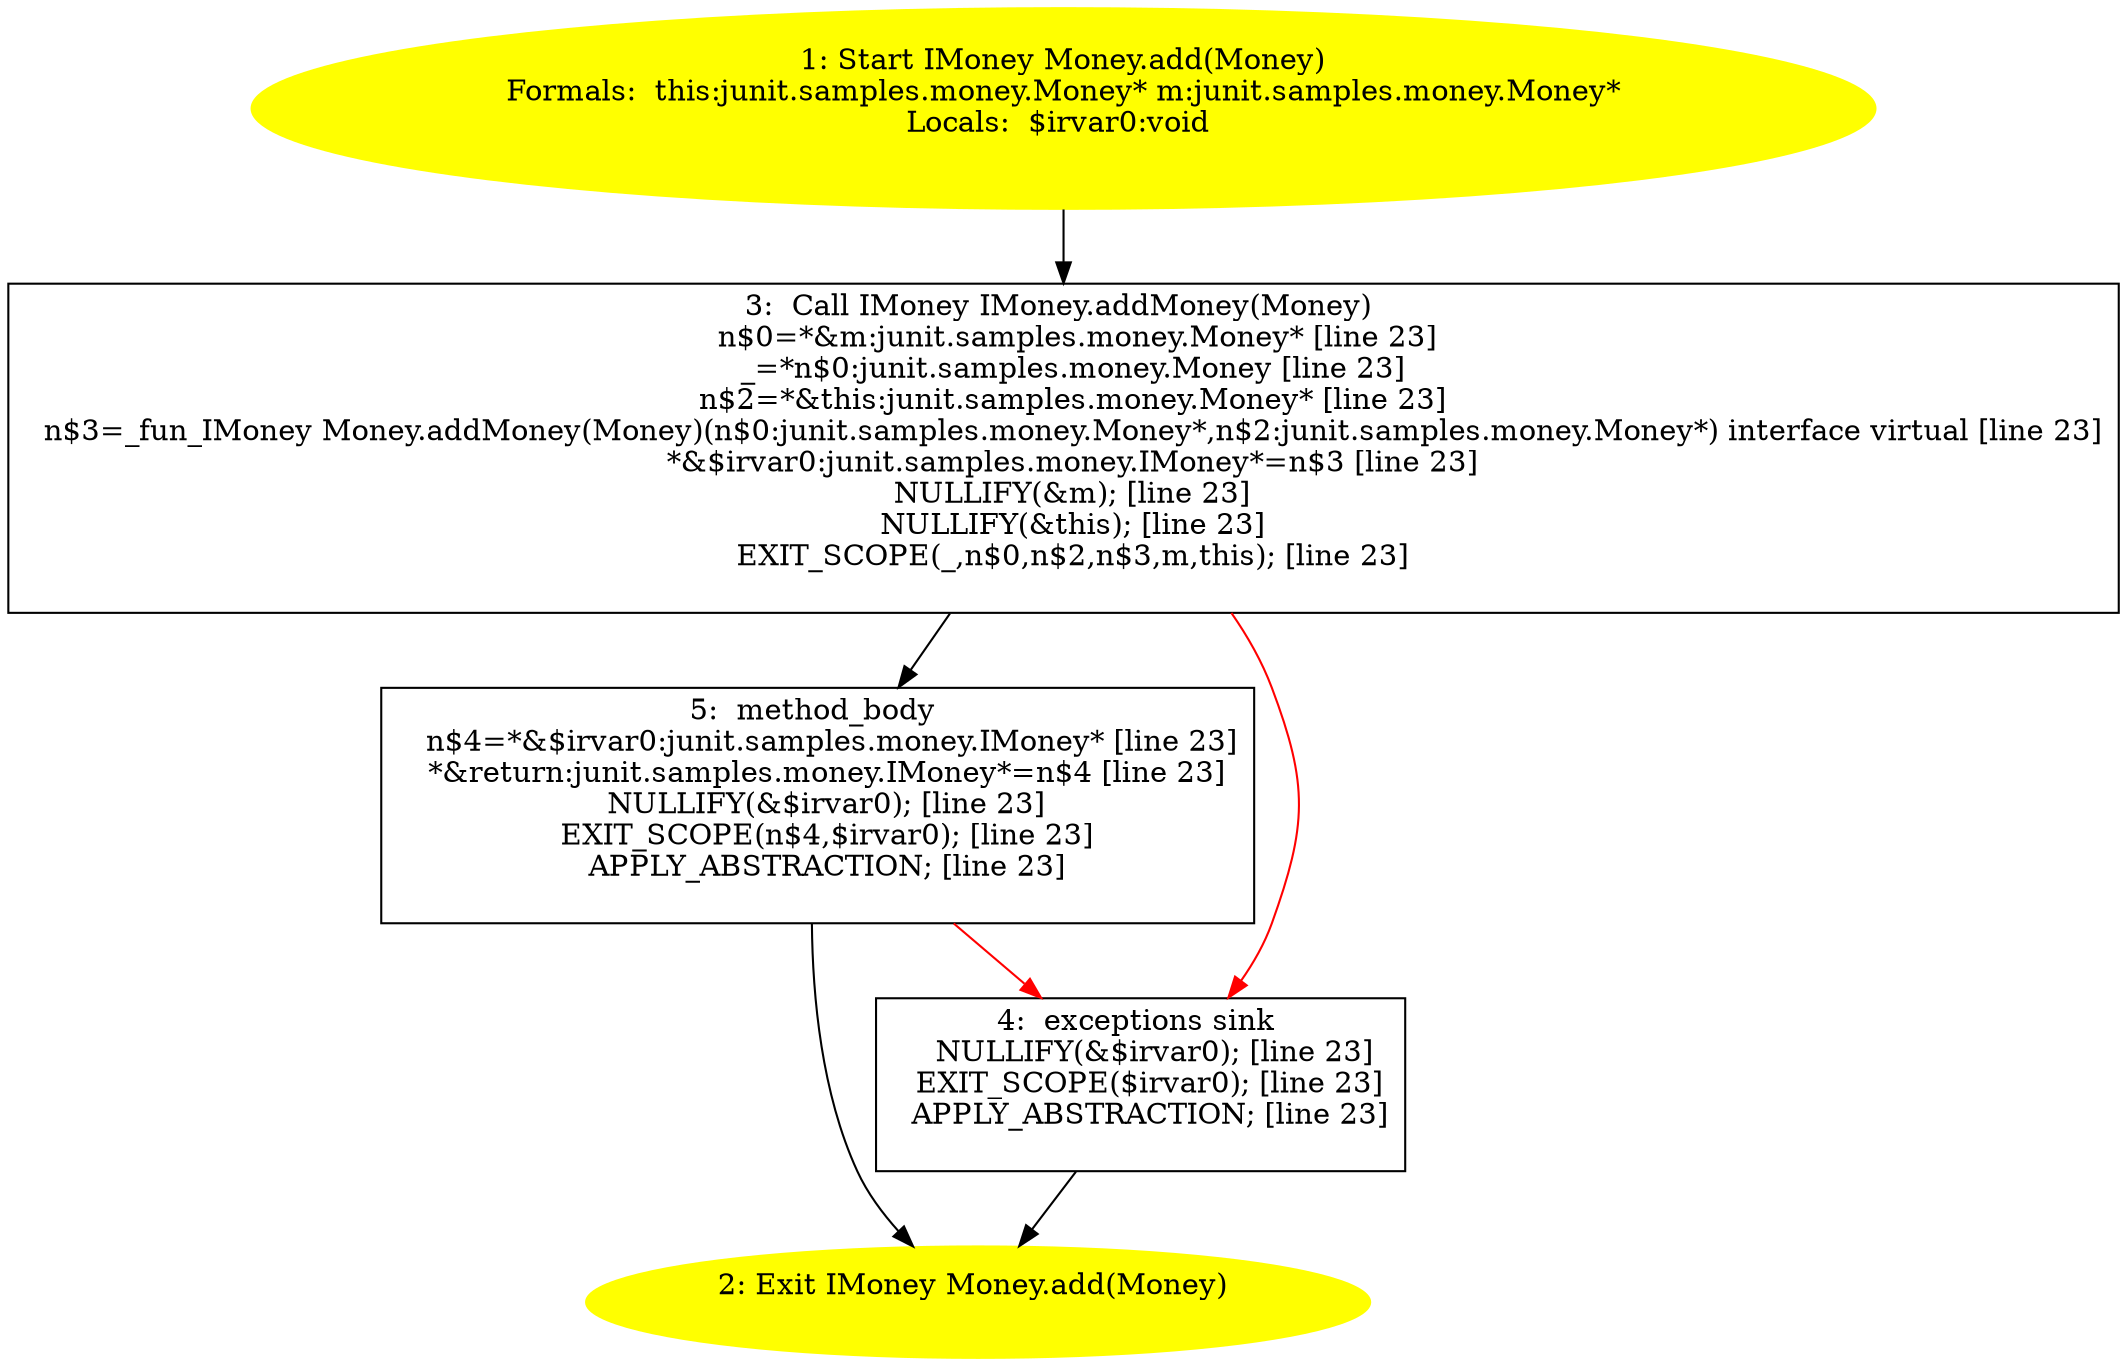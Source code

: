 /* @generated */
digraph cfg {
"junit.samples.money.Money.add(junit.samples.money.Money):junit.samples.money.IMoney.618bd305625619337b7ea188209e93d9_1" [label="1: Start IMoney Money.add(Money)\nFormals:  this:junit.samples.money.Money* m:junit.samples.money.Money*\nLocals:  $irvar0:void \n  " color=yellow style=filled]
	

	 "junit.samples.money.Money.add(junit.samples.money.Money):junit.samples.money.IMoney.618bd305625619337b7ea188209e93d9_1" -> "junit.samples.money.Money.add(junit.samples.money.Money):junit.samples.money.IMoney.618bd305625619337b7ea188209e93d9_3" ;
"junit.samples.money.Money.add(junit.samples.money.Money):junit.samples.money.IMoney.618bd305625619337b7ea188209e93d9_2" [label="2: Exit IMoney Money.add(Money) \n  " color=yellow style=filled]
	

"junit.samples.money.Money.add(junit.samples.money.Money):junit.samples.money.IMoney.618bd305625619337b7ea188209e93d9_3" [label="3:  Call IMoney IMoney.addMoney(Money) \n   n$0=*&m:junit.samples.money.Money* [line 23]\n  _=*n$0:junit.samples.money.Money [line 23]\n  n$2=*&this:junit.samples.money.Money* [line 23]\n  n$3=_fun_IMoney Money.addMoney(Money)(n$0:junit.samples.money.Money*,n$2:junit.samples.money.Money*) interface virtual [line 23]\n  *&$irvar0:junit.samples.money.IMoney*=n$3 [line 23]\n  NULLIFY(&m); [line 23]\n  NULLIFY(&this); [line 23]\n  EXIT_SCOPE(_,n$0,n$2,n$3,m,this); [line 23]\n " shape="box"]
	

	 "junit.samples.money.Money.add(junit.samples.money.Money):junit.samples.money.IMoney.618bd305625619337b7ea188209e93d9_3" -> "junit.samples.money.Money.add(junit.samples.money.Money):junit.samples.money.IMoney.618bd305625619337b7ea188209e93d9_5" ;
	 "junit.samples.money.Money.add(junit.samples.money.Money):junit.samples.money.IMoney.618bd305625619337b7ea188209e93d9_3" -> "junit.samples.money.Money.add(junit.samples.money.Money):junit.samples.money.IMoney.618bd305625619337b7ea188209e93d9_4" [color="red" ];
"junit.samples.money.Money.add(junit.samples.money.Money):junit.samples.money.IMoney.618bd305625619337b7ea188209e93d9_4" [label="4:  exceptions sink \n   NULLIFY(&$irvar0); [line 23]\n  EXIT_SCOPE($irvar0); [line 23]\n  APPLY_ABSTRACTION; [line 23]\n " shape="box"]
	

	 "junit.samples.money.Money.add(junit.samples.money.Money):junit.samples.money.IMoney.618bd305625619337b7ea188209e93d9_4" -> "junit.samples.money.Money.add(junit.samples.money.Money):junit.samples.money.IMoney.618bd305625619337b7ea188209e93d9_2" ;
"junit.samples.money.Money.add(junit.samples.money.Money):junit.samples.money.IMoney.618bd305625619337b7ea188209e93d9_5" [label="5:  method_body \n   n$4=*&$irvar0:junit.samples.money.IMoney* [line 23]\n  *&return:junit.samples.money.IMoney*=n$4 [line 23]\n  NULLIFY(&$irvar0); [line 23]\n  EXIT_SCOPE(n$4,$irvar0); [line 23]\n  APPLY_ABSTRACTION; [line 23]\n " shape="box"]
	

	 "junit.samples.money.Money.add(junit.samples.money.Money):junit.samples.money.IMoney.618bd305625619337b7ea188209e93d9_5" -> "junit.samples.money.Money.add(junit.samples.money.Money):junit.samples.money.IMoney.618bd305625619337b7ea188209e93d9_2" ;
	 "junit.samples.money.Money.add(junit.samples.money.Money):junit.samples.money.IMoney.618bd305625619337b7ea188209e93d9_5" -> "junit.samples.money.Money.add(junit.samples.money.Money):junit.samples.money.IMoney.618bd305625619337b7ea188209e93d9_4" [color="red" ];
}
